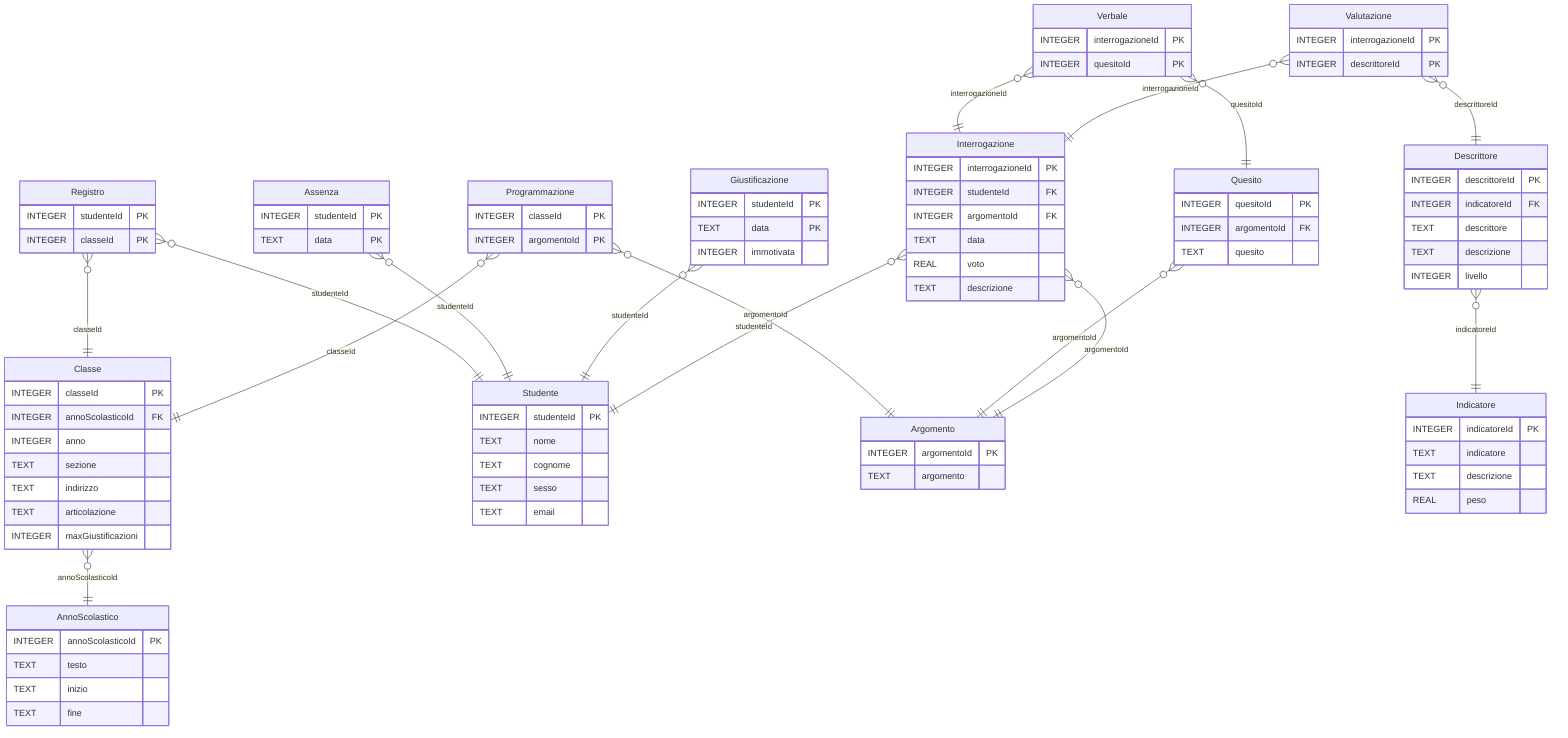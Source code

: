 erDiagram
 AnnoScolastico {
  INTEGER annoScolasticoId PK
  TEXT testo
  TEXT inizio
  TEXT fine
 }

 Classe {
  INTEGER classeId PK
  INTEGER annoScolasticoId FK
  INTEGER anno
  TEXT sezione
  TEXT indirizzo
  TEXT articolazione
  INTEGER maxGiustificazioni
 }

 Studente {
  INTEGER studenteId PK
  TEXT nome
  TEXT cognome
  TEXT sesso
  TEXT email
 }

 Registro {
  INTEGER studenteId PK
  INTEGER classeId PK
 }

 Argomento {
  INTEGER argomentoId PK
  TEXT argomento
 }

 Programmazione {
  INTEGER classeId PK
  INTEGER argomentoId PK
 }

 Quesito {
  INTEGER quesitoId PK
  INTEGER argomentoId FK
  TEXT quesito
 }

 Assenza {
  INTEGER studenteId PK
  TEXT data PK
 }

 Giustificazione {
  INTEGER studenteId PK
  TEXT data PK
  INTEGER immotivata
 }

 Interrogazione {
  INTEGER interrogazioneId PK
  INTEGER studenteId FK
  INTEGER argomentoId FK
  TEXT data
  REAL voto
  TEXT descrizione
 }

 Indicatore {
  INTEGER indicatoreId PK
  TEXT indicatore
  TEXT descrizione
  REAL peso
 }

 Descrittore {
  INTEGER descrittoreId PK
  INTEGER indicatoreId FK
  TEXT descrittore
  TEXT descrizione
  INTEGER livello
 }

 Verbale {
  INTEGER interrogazioneId PK
  INTEGER quesitoId PK
 }

 Valutazione {
  INTEGER interrogazioneId PK
  INTEGER descrittoreId PK
 }

 Classe }o--|| AnnoScolastico : annoScolasticoId
 Registro }o--|| Classe : classeId
 Registro }o--|| Studente : studenteId
 Programmazione }o--|| Argomento : argomentoId
 Programmazione }o--|| Classe : classeId
 Quesito }o--|| Argomento : argomentoId
 Assenza }o--|| Studente : studenteId
 Giustificazione }o--|| Studente : studenteId
 Interrogazione }o--|| Argomento : argomentoId
 Interrogazione }o--|| Studente : studenteId
 Descrittore }o--|| Indicatore : indicatoreId
 Verbale }o--|| Quesito : quesitoId
 Verbale }o--|| Interrogazione : interrogazioneId
 Valutazione }o--|| Descrittore : descrittoreId
 Valutazione }o--|| Interrogazione : interrogazioneId